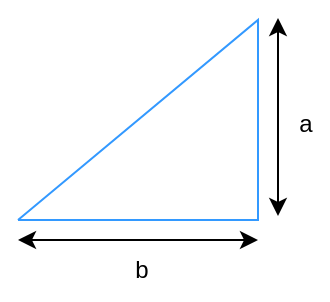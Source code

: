 <mxfile version="21.6.8" type="device" pages="2">
  <diagram name="triangle" id="jxfLSwZKDCYcFoq0xgut">
    <mxGraphModel dx="862" dy="576" grid="1" gridSize="10" guides="1" tooltips="1" connect="1" arrows="1" fold="1" page="1" pageScale="1" pageWidth="1" pageHeight="1" math="0" shadow="0">
      <root>
        <mxCell id="0" />
        <mxCell id="1" parent="0" />
        <mxCell id="ic6BTc8ti46hz5qh0P6r-2" value="" style="endArrow=none;html=1;rounded=0;strokeColor=#3399FF;" parent="1" edge="1">
          <mxGeometry width="50" height="50" relative="1" as="geometry">
            <mxPoint x="-60" y="90" as="sourcePoint" />
            <mxPoint x="-60" y="90" as="targetPoint" />
            <Array as="points">
              <mxPoint x="60" y="90" />
              <mxPoint x="60" y="-10" />
            </Array>
          </mxGeometry>
        </mxCell>
        <mxCell id="ic6BTc8ti46hz5qh0P6r-3" value="" style="endArrow=classic;startArrow=classic;html=1;rounded=0;strokeColor=#000000;" parent="1" edge="1">
          <mxGeometry width="50" height="50" relative="1" as="geometry">
            <mxPoint x="-60" y="100" as="sourcePoint" />
            <mxPoint x="60" y="100" as="targetPoint" />
          </mxGeometry>
        </mxCell>
        <mxCell id="ic6BTc8ti46hz5qh0P6r-4" value="" style="endArrow=classic;startArrow=classic;html=1;rounded=0;strokeColor=#000000;" parent="1" edge="1">
          <mxGeometry width="50" height="50" relative="1" as="geometry">
            <mxPoint x="70" y="88" as="sourcePoint" />
            <mxPoint x="70" y="-11" as="targetPoint" />
          </mxGeometry>
        </mxCell>
        <mxCell id="ic6BTc8ti46hz5qh0P6r-5" value="b" style="text;html=1;strokeColor=none;fillColor=none;align=center;verticalAlign=middle;whiteSpace=wrap;rounded=0;" parent="1" vertex="1">
          <mxGeometry x="-28" y="100" width="60" height="30" as="geometry" />
        </mxCell>
        <mxCell id="ic6BTc8ti46hz5qh0P6r-6" value="a" style="text;html=1;strokeColor=none;fillColor=none;align=center;verticalAlign=middle;whiteSpace=wrap;rounded=0;" parent="1" vertex="1">
          <mxGeometry x="73" y="27" width="22" height="30" as="geometry" />
        </mxCell>
      </root>
    </mxGraphModel>
  </diagram>
  <diagram id="yXuzV1JrdtYYgiuaUny2" name="transformateur">
    <mxGraphModel dx="345" dy="306" grid="1" gridSize="10" guides="1" tooltips="1" connect="1" arrows="1" fold="1" page="1" pageScale="1" pageWidth="1" pageHeight="1" math="0" shadow="0">
      <root>
        <mxCell id="0" />
        <mxCell id="1" parent="0" />
        <mxCell id="BXZBKpkypeMnbSoj7AA_-1" value="" style="whiteSpace=wrap;html=1;aspect=fixed;fillColor=#f5f5f5;fontColor=#333333;strokeColor=#666666;" vertex="1" parent="1">
          <mxGeometry x="-40" y="-70" width="120" height="120" as="geometry" />
        </mxCell>
        <mxCell id="BXZBKpkypeMnbSoj7AA_-2" value="" style="whiteSpace=wrap;html=1;aspect=fixed;" vertex="1" parent="1">
          <mxGeometry x="-20" y="-52" width="80" height="80" as="geometry" />
        </mxCell>
        <mxCell id="BXZBKpkypeMnbSoj7AA_-3" value="" style="endArrow=none;html=1;rounded=0;exitX=-0.024;exitY=0.278;exitDx=0;exitDy=0;exitPerimeter=0;strokeColor=#00CC66;" edge="1" parent="1">
          <mxGeometry width="50" height="50" relative="1" as="geometry">
            <mxPoint x="-41.88" y="-41" as="sourcePoint" />
            <mxPoint x="-18" y="-38.931" as="targetPoint" />
          </mxGeometry>
        </mxCell>
        <mxCell id="BXZBKpkypeMnbSoj7AA_-4" value="" style="endArrow=none;html=1;rounded=0;exitX=-0.024;exitY=0.278;exitDx=0;exitDy=0;exitPerimeter=0;strokeColor=#00CC66;" edge="1" parent="1">
          <mxGeometry width="50" height="50" relative="1" as="geometry">
            <mxPoint x="-42.0" y="-33.36" as="sourcePoint" />
            <mxPoint x="-18.12" y="-31.291" as="targetPoint" />
          </mxGeometry>
        </mxCell>
        <mxCell id="BXZBKpkypeMnbSoj7AA_-5" value="" style="endArrow=none;html=1;rounded=0;exitX=-0.024;exitY=0.278;exitDx=0;exitDy=0;exitPerimeter=0;strokeColor=#00CC66;" edge="1" parent="1">
          <mxGeometry width="50" height="50" relative="1" as="geometry">
            <mxPoint x="-42.0" y="-25.36" as="sourcePoint" />
            <mxPoint x="-18.12" y="-23.291" as="targetPoint" />
          </mxGeometry>
        </mxCell>
        <mxCell id="BXZBKpkypeMnbSoj7AA_-6" value="" style="endArrow=none;html=1;rounded=0;exitX=-0.024;exitY=0.278;exitDx=0;exitDy=0;exitPerimeter=0;strokeColor=#00CC66;" edge="1" parent="1">
          <mxGeometry width="50" height="50" relative="1" as="geometry">
            <mxPoint x="-42.0" y="-17.39" as="sourcePoint" />
            <mxPoint x="-18.12" y="-15.321" as="targetPoint" />
          </mxGeometry>
        </mxCell>
        <mxCell id="BXZBKpkypeMnbSoj7AA_-7" value="" style="endArrow=none;html=1;rounded=0;exitX=-0.024;exitY=0.278;exitDx=0;exitDy=0;exitPerimeter=0;strokeColor=#00CC66;" edge="1" parent="1">
          <mxGeometry width="50" height="50" relative="1" as="geometry">
            <mxPoint x="-41.88" y="-9.36" as="sourcePoint" />
            <mxPoint x="-18" y="-7.291" as="targetPoint" />
          </mxGeometry>
        </mxCell>
        <mxCell id="BXZBKpkypeMnbSoj7AA_-8" value="" style="endArrow=none;html=1;rounded=0;exitX=-0.024;exitY=0.278;exitDx=0;exitDy=0;exitPerimeter=0;strokeColor=#00CC66;" edge="1" parent="1">
          <mxGeometry width="50" height="50" relative="1" as="geometry">
            <mxPoint x="-42.0" y="-1.72" as="sourcePoint" />
            <mxPoint x="-18.12" y="0.349" as="targetPoint" />
          </mxGeometry>
        </mxCell>
        <mxCell id="BXZBKpkypeMnbSoj7AA_-9" value="" style="endArrow=none;html=1;rounded=0;exitX=-0.024;exitY=0.278;exitDx=0;exitDy=0;exitPerimeter=0;strokeColor=#00CC66;" edge="1" parent="1">
          <mxGeometry width="50" height="50" relative="1" as="geometry">
            <mxPoint x="-42.0" y="6.28" as="sourcePoint" />
            <mxPoint x="-18.12" y="8.349" as="targetPoint" />
          </mxGeometry>
        </mxCell>
        <mxCell id="BXZBKpkypeMnbSoj7AA_-10" value="" style="endArrow=none;html=1;rounded=0;exitX=-0.024;exitY=0.278;exitDx=0;exitDy=0;exitPerimeter=0;strokeColor=#00CC66;" edge="1" parent="1">
          <mxGeometry width="50" height="50" relative="1" as="geometry">
            <mxPoint x="-42.0" y="14.25" as="sourcePoint" />
            <mxPoint x="-18.12" y="16.319" as="targetPoint" />
          </mxGeometry>
        </mxCell>
        <mxCell id="BXZBKpkypeMnbSoj7AA_-11" value="" style="endArrow=none;html=1;rounded=0;exitX=-0.024;exitY=0.278;exitDx=0;exitDy=0;exitPerimeter=0;strokeColor=#3399FF;" edge="1" parent="1">
          <mxGeometry width="50" height="50" relative="1" as="geometry">
            <mxPoint x="58.12" y="-41" as="sourcePoint" />
            <mxPoint x="82" y="-38.931" as="targetPoint" />
          </mxGeometry>
        </mxCell>
        <mxCell id="BXZBKpkypeMnbSoj7AA_-12" value="" style="endArrow=none;html=1;rounded=0;exitX=-0.024;exitY=0.278;exitDx=0;exitDy=0;exitPerimeter=0;strokeColor=#3399FF;" edge="1" parent="1">
          <mxGeometry width="50" height="50" relative="1" as="geometry">
            <mxPoint x="58.0" y="-33.36" as="sourcePoint" />
            <mxPoint x="81.88" y="-31.291" as="targetPoint" />
          </mxGeometry>
        </mxCell>
        <mxCell id="BXZBKpkypeMnbSoj7AA_-13" value="" style="endArrow=none;html=1;rounded=0;exitX=-0.024;exitY=0.278;exitDx=0;exitDy=0;exitPerimeter=0;strokeColor=#3399FF;" edge="1" parent="1">
          <mxGeometry width="50" height="50" relative="1" as="geometry">
            <mxPoint x="58.0" y="-25.36" as="sourcePoint" />
            <mxPoint x="81.88" y="-23.291" as="targetPoint" />
          </mxGeometry>
        </mxCell>
        <mxCell id="BXZBKpkypeMnbSoj7AA_-14" value="" style="endArrow=none;html=1;rounded=0;exitX=-0.024;exitY=0.278;exitDx=0;exitDy=0;exitPerimeter=0;strokeColor=#3399FF;" edge="1" parent="1">
          <mxGeometry width="50" height="50" relative="1" as="geometry">
            <mxPoint x="58.0" y="-17.39" as="sourcePoint" />
            <mxPoint x="81.88" y="-15.321" as="targetPoint" />
          </mxGeometry>
        </mxCell>
        <mxCell id="BXZBKpkypeMnbSoj7AA_-15" value="" style="endArrow=none;html=1;rounded=0;exitX=-0.024;exitY=0.278;exitDx=0;exitDy=0;exitPerimeter=0;strokeColor=#3399FF;" edge="1" parent="1">
          <mxGeometry width="50" height="50" relative="1" as="geometry">
            <mxPoint x="58.12" y="-9.36" as="sourcePoint" />
            <mxPoint x="82" y="-7.291" as="targetPoint" />
          </mxGeometry>
        </mxCell>
        <mxCell id="BXZBKpkypeMnbSoj7AA_-16" value="" style="endArrow=none;html=1;rounded=0;exitX=-0.024;exitY=0.278;exitDx=0;exitDy=0;exitPerimeter=0;strokeColor=#3399FF;" edge="1" parent="1">
          <mxGeometry width="50" height="50" relative="1" as="geometry">
            <mxPoint x="58.0" y="-1.72" as="sourcePoint" />
            <mxPoint x="81.88" y="0.349" as="targetPoint" />
          </mxGeometry>
        </mxCell>
        <mxCell id="BXZBKpkypeMnbSoj7AA_-17" value="" style="endArrow=none;html=1;rounded=0;exitX=-0.024;exitY=0.278;exitDx=0;exitDy=0;exitPerimeter=0;strokeColor=#3399FF;" edge="1" parent="1">
          <mxGeometry width="50" height="50" relative="1" as="geometry">
            <mxPoint x="58.0" y="6.28" as="sourcePoint" />
            <mxPoint x="81.88" y="8.349" as="targetPoint" />
          </mxGeometry>
        </mxCell>
        <mxCell id="BXZBKpkypeMnbSoj7AA_-18" value="" style="endArrow=none;html=1;rounded=0;exitX=-0.024;exitY=0.278;exitDx=0;exitDy=0;exitPerimeter=0;strokeColor=#3399FF;" edge="1" parent="1">
          <mxGeometry width="50" height="50" relative="1" as="geometry">
            <mxPoint x="58.0" y="14.25" as="sourcePoint" />
            <mxPoint x="81.88" y="16.319" as="targetPoint" />
          </mxGeometry>
        </mxCell>
        <mxCell id="BXZBKpkypeMnbSoj7AA_-20" value="" style="endArrow=none;html=1;rounded=0;exitX=-0.024;exitY=0.278;exitDx=0;exitDy=0;exitPerimeter=0;strokeColor=#00CC66;" edge="1" parent="1">
          <mxGeometry width="50" height="50" relative="1" as="geometry">
            <mxPoint x="-42.0" y="-50" as="sourcePoint" />
            <mxPoint x="-18.12" y="-47.931" as="targetPoint" />
          </mxGeometry>
        </mxCell>
        <mxCell id="BXZBKpkypeMnbSoj7AA_-21" value="" style="endArrow=none;html=1;rounded=0;exitX=-0.024;exitY=0.278;exitDx=0;exitDy=0;exitPerimeter=0;strokeColor=#00CC66;" edge="1" parent="1">
          <mxGeometry width="50" height="50" relative="1" as="geometry">
            <mxPoint x="-42.0" y="22" as="sourcePoint" />
            <mxPoint x="-18.12" y="24.069" as="targetPoint" />
          </mxGeometry>
        </mxCell>
        <mxCell id="BXZBKpkypeMnbSoj7AA_-22" value="&lt;font color=&quot;#00cc66&quot;&gt;&lt;b&gt;Primaire&lt;/b&gt;&lt;br&gt;Np Spires&lt;br&gt;&lt;/font&gt;" style="text;html=1;strokeColor=none;fillColor=none;align=center;verticalAlign=middle;whiteSpace=wrap;rounded=0;" vertex="1" parent="1">
          <mxGeometry x="-62" y="-120" width="60" height="30" as="geometry" />
        </mxCell>
        <mxCell id="BXZBKpkypeMnbSoj7AA_-23" value="&lt;font color=&quot;#3399ff&quot;&gt;&lt;b&gt;Secondaire&lt;br&gt;&lt;/b&gt;Ns Spires&lt;br&gt;&lt;/font&gt;" style="text;html=1;strokeColor=none;fillColor=none;align=center;verticalAlign=middle;whiteSpace=wrap;rounded=0;" vertex="1" parent="1">
          <mxGeometry x="37" y="-120" width="60" height="30" as="geometry" />
        </mxCell>
        <mxCell id="BXZBKpkypeMnbSoj7AA_-24" value="" style="endArrow=classic;html=1;rounded=0;" edge="1" parent="1">
          <mxGeometry width="50" height="50" relative="1" as="geometry">
            <mxPoint x="-50" y="30" as="sourcePoint" />
            <mxPoint x="-51" y="-50" as="targetPoint" />
          </mxGeometry>
        </mxCell>
        <mxCell id="BXZBKpkypeMnbSoj7AA_-25" value="" style="endArrow=classic;html=1;rounded=0;" edge="1" parent="1">
          <mxGeometry width="50" height="50" relative="1" as="geometry">
            <mxPoint x="100" y="30" as="sourcePoint" />
            <mxPoint x="99" y="-50" as="targetPoint" />
          </mxGeometry>
        </mxCell>
        <mxCell id="BXZBKpkypeMnbSoj7AA_-26" value="&lt;font color=&quot;#00cc66&quot;&gt;Vp&lt;/font&gt;" style="text;html=1;strokeColor=none;fillColor=none;align=center;verticalAlign=middle;whiteSpace=wrap;rounded=0;" vertex="1" parent="1">
          <mxGeometry x="-80" y="-25" width="30" height="30" as="geometry" />
        </mxCell>
        <mxCell id="BXZBKpkypeMnbSoj7AA_-27" value="&lt;font color=&quot;#3399ff&quot;&gt;Vs&lt;/font&gt;" style="text;html=1;strokeColor=none;fillColor=none;align=center;verticalAlign=middle;whiteSpace=wrap;rounded=0;" vertex="1" parent="1">
          <mxGeometry x="100" y="-25" width="30" height="30" as="geometry" />
        </mxCell>
      </root>
    </mxGraphModel>
  </diagram>
</mxfile>
